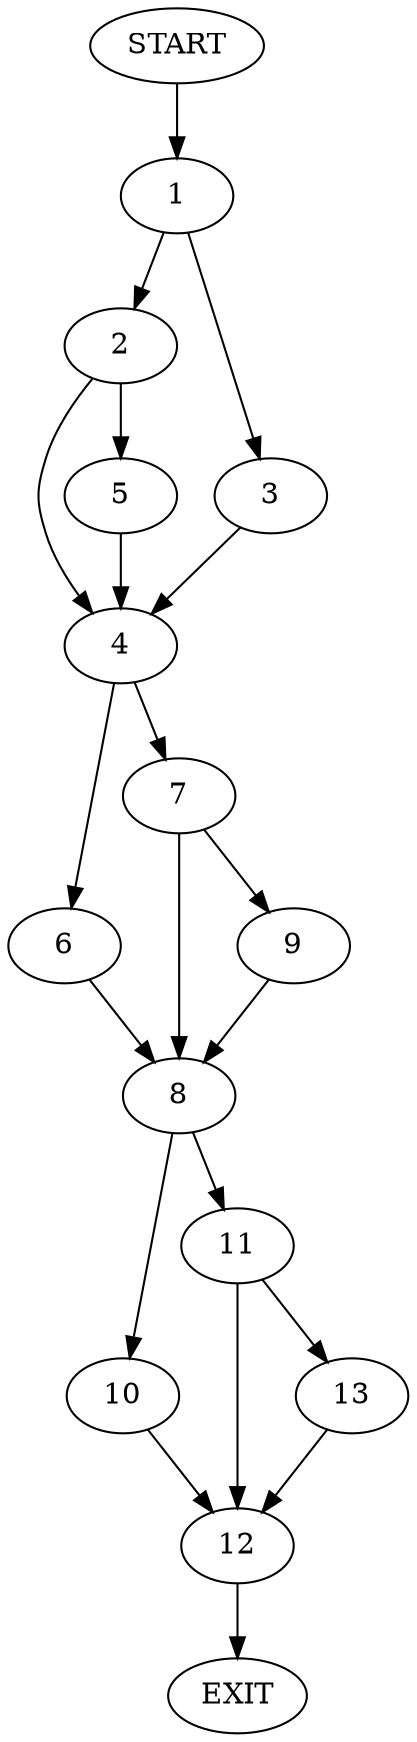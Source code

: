 digraph {
0 [label="START"]
14 [label="EXIT"]
0 -> 1
1 -> 2
1 -> 3
2 -> 4
2 -> 5
3 -> 4
4 -> 6
4 -> 7
5 -> 4
6 -> 8
7 -> 8
7 -> 9
8 -> 10
8 -> 11
9 -> 8
10 -> 12
11 -> 13
11 -> 12
12 -> 14
13 -> 12
}
